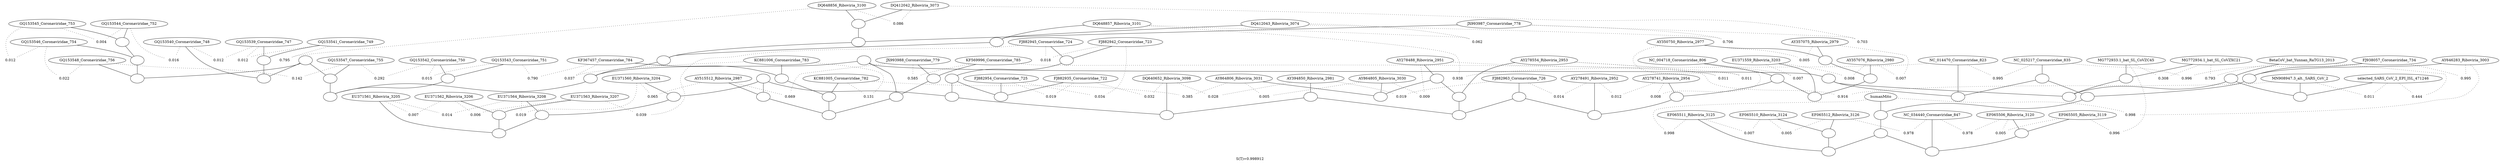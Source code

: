 graph "tree" {
label="S(T)=0.998912";
0 [label="DQ648856_Riboviria_3100"];
1 [label="FJ938057_Coronaviridae_734"];
2 [label="EU371562_Riboviria_3206"];
3 [label="EU371560_Riboviria_3204"];
4 [label="JX993987_Coronaviridae_778"];
5 [label="EU371564_Riboviria_3208"];
6 [label="DQ640652_Riboviria_3098"];
7 [label="EF065506_Riboviria_3120"];
8 [label="FJ882954_Coronaviridae_725"];
9 [label="AY864805_Riboviria_3030"];
10 [label="BetaCoV_bat_Yunnan_RaTG13_2013"];
11 [label="DQ412043_Riboviria_3074"];
12 [label="GQ153540_Coronaviridae_748"];
13 [label="NC_014470_Coronaviridae_823"];
14 [label="AY357076_Riboviria_2980"];
15 [label="KC881005_Coronaviridae_782"];
16 [label="EF065510_Riboviria_3124"];
17 [label="AY278741_Riboviria_2954"];
18 [label="AY278554_Riboviria_2953"];
19 [label="AY864806_Riboviria_3031"];
20 [label="FJ882963_Coronaviridae_726"];
21 [label="GQ153539_Coronaviridae_747"];
22 [label="MG772933.1_bat_SL_CoVZC45"];
23 [label="GQ153545_Coronaviridae_753"];
24 [label="NC_025217_Coronaviridae_835"];
25 [label="selected_SARS_CoV_2_EPI_ISL_471246"];
26 [label="EF065505_Riboviria_3119"];
27 [label="KC881006_Coronaviridae_783"];
28 [label="GQ153543_Coronaviridae_751"];
29 [label="GQ153541_Coronaviridae_749"];
30 [label="AY357075_Riboviria_2979"];
31 [label="EU371563_Riboviria_3207"];
32 [label="AY515512_Riboviria_2987"];
33 [label="AY394850_Riboviria_2981"];
34 [label="KF569996_Coronaviridae_785"];
35 [label="KF367457_Coronaviridae_784"];
36 [label="DQ648857_Riboviria_3101"];
37 [label="GQ153544_Coronaviridae_752"];
38 [label="JX993988_Coronaviridae_779"];
39 [label="AY646283_Riboviria_3003"];
40 [label="FJ882945_Coronaviridae_724"];
41 [label="GQ153548_Coronaviridae_756"];
42 [label="GQ153542_Coronaviridae_750"];
43 [label="EF065511_Riboviria_3125"];
44 [label="MN908947.3_alt._SARS_CoV_2"];
45 [label="DQ412042_Riboviria_3073"];
46 [label="AY278488_Riboviria_2951"];
47 [label="AY278491_Riboviria_2952"];
48 [label="EF065512_Riboviria_3126"];
49 [label="GQ153547_Coronaviridae_755"];
50 [label="MG772934.1_bat_SL_CoVZXC21"];
51 [label="FJ882942_Coronaviridae_723"];
52 [label="GQ153546_Coronaviridae_754"];
53 [label="humanMito"];
54 [label="NC_034440_Coronaviridae_847"];
55 [label="EU371561_Riboviria_3205"];
56 [label="AY350750_Riboviria_2977"];
57 [label="FJ882935_Coronaviridae_722"];
58 [label="EU371559_Riboviria_3203"];
59 [label="NC_004718_Coronaviridae_806"];
60 [label=""];
61 [label=""];
62 [label=""];
63 [label=""];
64 [label=""];
65 [label=""];
66 [label=""];
67 [label=""];
68 [label=""];
69 [label=""];
70 [label=""];
71 [label=""];
72 [label=""];
73 [label=""];
74 [label=""];
75 [label=""];
76 [label=""];
77 [label=""];
78 [label=""];
79 [label=""];
80 [label=""];
81 [label=""];
82 [label=""];
83 [label=""];
84 [label=""];
85 [label=""];
86 [label=""];
87 [label=""];
88 [label=""];
89 [label=""];
90 [label=""];
91 [label=""];
92 [label=""];
93 [label=""];
94 [label=""];
95 [label=""];
96 [label=""];
97 [label=""];
98 [label=""];
99 [label=""];
100 [label=""];
101 [label=""];
102 [label=""];
103 [label=""];
104 [label=""];
105 [label=""];
106 [label=""];
107 [label=""];
108 [label=""];
109 [label=""];
110 [label=""];
111 [label=""];
112 [label=""];
113 [label=""];
114 [label=""];
115 [label=""];
116 [label=""];
117 [label=""];
0 -- 71 [weight="2"];
1 -- 63 [weight="2"];
2 -- 90 [weight="2"];
3 -- 81 [weight="2"];
4 -- 85 [weight="2"];
5 -- 103 [weight="2"];
6 -- 93 [weight="2"];
7 -- 112 [weight="2"];
8 -- 108 [weight="2"];
9 -- 115 [weight="2"];
10 -- 68 [weight="2"];
11 -- 78 [weight="2"];
12 -- 111 [weight="2"];
13 -- 105 [weight="2"];
14 -- 104 [weight="2"];
15 -- 107 [weight="2"];
16 -- 61 [weight="2"];
17 -- 75 [weight="2"];
18 -- 94 [weight="2"];
19 -- 115 [weight="2"];
20 -- 76 [weight="2"];
21 -- 96 [weight="2"];
22 -- 65 [weight="2"];
23 -- 84 [weight="2"];
24 -- 67 [weight="2"];
25 -- 92 [weight="2"];
26 -- 112 [weight="2"];
27 -- 80 [weight="2"];
28 -- 77 [weight="2"];
29 -- 96 [weight="2"];
30 -- 83 [weight="2"];
31 -- 90 [weight="2"];
32 -- 98 [weight="2"];
33 -- 66 [weight="2"];
34 -- 89 [weight="2"];
35 -- 80 [weight="2"];
36 -- 78 [weight="2"];
37 -- 84 [weight="2"];
38 -- 89 [weight="2"];
39 -- 63 [weight="2"];
40 -- 62 [weight="2"];
41 -- 109 [weight="2"];
42 -- 77 [weight="2"];
43 -- 110 [weight="2"];
44 -- 92 [weight="2"];
45 -- 71 [weight="2"];
46 -- 74 [weight="2"];
47 -- 82 [weight="2"];
48 -- 61 [weight="2"];
49 -- 101 [weight="2"];
50 -- 65 [weight="2"];
51 -- 62 [weight="2"];
52 -- 99 [weight="2"];
53 -- 72 [weight="2"];
54 -- 114 [weight="2"];
55 -- 116 [weight="2"];
56 -- 83 [weight="2"];
57 -- 108 [weight="2"];
58 -- 117 [weight="2"];
59 -- 69 [weight="2"];
60 -- 81 [weight="2"];
60 -- 91 [weight="2"];
60 -- 98 [weight="2"];
61 -- 110 [weight="2"];
62 -- 87 [weight="2"];
63 -- 70 [weight="2"];
64 -- 79 [weight="2"];
64 -- 88 [weight="2"];
64 -- 100 [weight="2"];
65 -- 106 [weight="2"];
66 -- 93 [weight="2"];
66 -- 97 [weight="2"];
67 -- 70 [weight="2"];
67 -- 105 [weight="2"];
68 -- 92 [weight="2"];
68 -- 106 [weight="2"];
69 -- 75 [weight="2"];
69 -- 117 [weight="2"];
70 -- 72 [weight="2"];
71 -- 85 [weight="2"];
72 -- 73 [weight="2"];
73 -- 110 [weight="2"];
73 -- 114 [weight="2"];
74 -- 94 [weight="2"];
74 -- 115 [weight="2"];
75 -- 82 [weight="2"];
76 -- 82 [weight="2"];
76 -- 97 [weight="2"];
77 -- 102 [weight="2"];
78 -- 86 [weight="2"];
79 -- 105 [weight="2"];
79 -- 106 [weight="2"];
80 -- 107 [weight="2"];
81 -- 103 [weight="2"];
83 -- 104 [weight="2"];
84 -- 99 [weight="2"];
85 -- 86 [weight="2"];
86 -- 88 [weight="2"];
87 -- 91 [weight="2"];
87 -- 108 [weight="2"];
88 -- 102 [weight="2"];
89 -- 100 [weight="2"];
90 -- 116 [weight="2"];
91 -- 93 [weight="2"];
94 -- 97 [weight="2"];
95 -- 101 [weight="2"];
95 -- 109 [weight="2"];
95 -- 111 [weight="2"];
96 -- 111 [weight="2"];
98 -- 113 [weight="2"];
99 -- 109 [weight="2"];
100 -- 113 [weight="2"];
101 -- 102 [weight="2"];
103 -- 116 [weight="2"];
104 -- 117 [weight="2"];
107 -- 113 [weight="2"];
112 -- 114 [weight="2"];
0 -- 10118 [style="dotted"];
29 -- 10118 [style="dotted"];
10118 [label="0.795",color="white"];
29 -- 10119 [style="dotted"];
21 -- 10119 [style="dotted"];
10119 [label="0.012",color="white"];
21 -- 10120 [style="dotted"];
12 -- 10120 [style="dotted"];
10120 [label="0.012",color="white"];
12 -- 10121 [style="dotted"];
37 -- 10121 [style="dotted"];
10121 [label="0.016",color="white"];
37 -- 10122 [style="dotted"];
23 -- 10122 [style="dotted"];
10122 [label="0.004",color="white"];
23 -- 10123 [style="dotted"];
52 -- 10123 [style="dotted"];
10123 [label="0.012",color="white"];
52 -- 10124 [style="dotted"];
41 -- 10124 [style="dotted"];
10124 [label="0.022",color="white"];
41 -- 10125 [style="dotted"];
49 -- 10125 [style="dotted"];
10125 [label="0.142",color="white"];
49 -- 10126 [style="dotted"];
42 -- 10126 [style="dotted"];
10126 [label="0.292",color="white"];
42 -- 10127 [style="dotted"];
28 -- 10127 [style="dotted"];
10127 [label="0.015",color="white"];
28 -- 10128 [style="dotted"];
35 -- 10128 [style="dotted"];
10128 [label="0.790",color="white"];
35 -- 10129 [style="dotted"];
27 -- 10129 [style="dotted"];
10129 [label="0.037",color="white"];
27 -- 10130 [style="dotted"];
15 -- 10130 [style="dotted"];
10130 [label="0.131",color="white"];
15 -- 10131 [style="dotted"];
19 -- 10131 [style="dotted"];
10131 [label="0.385",color="white"];
19 -- 10132 [style="dotted"];
9 -- 10132 [style="dotted"];
10132 [label="0.005",color="white"];
9 -- 10133 [style="dotted"];
46 -- 10133 [style="dotted"];
10133 [label="0.009",color="white"];
46 -- 10134 [style="dotted"];
18 -- 10134 [style="dotted"];
10134 [label="0.011",color="white"];
18 -- 10135 [style="dotted"];
56 -- 10135 [style="dotted"];
10135 [label="0.011",color="white"];
56 -- 10136 [style="dotted"];
30 -- 10136 [style="dotted"];
10136 [label="0.005",color="white"];
30 -- 10137 [style="dotted"];
14 -- 10137 [style="dotted"];
10137 [label="0.007",color="white"];
14 -- 10138 [style="dotted"];
58 -- 10138 [style="dotted"];
10138 [label="0.008",color="white"];
58 -- 10139 [style="dotted"];
59 -- 10139 [style="dotted"];
10139 [label="0.007",color="white"];
59 -- 10140 [style="dotted"];
17 -- 10140 [style="dotted"];
10140 [label="0.008",color="white"];
17 -- 10141 [style="dotted"];
47 -- 10141 [style="dotted"];
10141 [label="0.012",color="white"];
47 -- 10142 [style="dotted"];
20 -- 10142 [style="dotted"];
10142 [label="0.014",color="white"];
20 -- 10143 [style="dotted"];
33 -- 10143 [style="dotted"];
10143 [label="0.019",color="white"];
33 -- 10144 [style="dotted"];
6 -- 10144 [style="dotted"];
10144 [label="0.028",color="white"];
6 -- 10145 [style="dotted"];
57 -- 10145 [style="dotted"];
10145 [label="0.032",color="white"];
57 -- 10146 [style="dotted"];
8 -- 10146 [style="dotted"];
10146 [label="0.019",color="white"];
8 -- 10147 [style="dotted"];
51 -- 10147 [style="dotted"];
10147 [label="0.034",color="white"];
51 -- 10148 [style="dotted"];
40 -- 10148 [style="dotted"];
10148 [label="0.018",color="white"];
40 -- 10149 [style="dotted"];
31 -- 10149 [style="dotted"];
10149 [label="0.039",color="white"];
31 -- 10150 [style="dotted"];
2 -- 10150 [style="dotted"];
10150 [label="0.006",color="white"];
2 -- 10151 [style="dotted"];
55 -- 10151 [style="dotted"];
10151 [label="0.007",color="white"];
55 -- 10152 [style="dotted"];
5 -- 10152 [style="dotted"];
10152 [label="0.014",color="white"];
5 -- 10153 [style="dotted"];
3 -- 10153 [style="dotted"];
10153 [label="0.019",color="white"];
3 -- 10154 [style="dotted"];
32 -- 10154 [style="dotted"];
10154 [label="0.065",color="white"];
32 -- 10155 [style="dotted"];
38 -- 10155 [style="dotted"];
10155 [label="0.669",color="white"];
38 -- 10156 [style="dotted"];
34 -- 10156 [style="dotted"];
10156 [label="0.585",color="white"];
34 -- 10157 [style="dotted"];
44 -- 10157 [style="dotted"];
10157 [label="0.916",color="white"];
44 -- 10158 [style="dotted"];
25 -- 10158 [style="dotted"];
10158 [label="0.011",color="white"];
25 -- 10159 [style="dotted"];
10 -- 10159 [style="dotted"];
10159 [label="0.444",color="white"];
10 -- 10160 [style="dotted"];
50 -- 10160 [style="dotted"];
10160 [label="0.793",color="white"];
50 -- 10161 [style="dotted"];
22 -- 10161 [style="dotted"];
10161 [label="0.308",color="white"];
22 -- 10162 [style="dotted"];
26 -- 10162 [style="dotted"];
10162 [label="0.996",color="white"];
26 -- 10163 [style="dotted"];
7 -- 10163 [style="dotted"];
10163 [label="0.005",color="white"];
7 -- 10164 [style="dotted"];
54 -- 10164 [style="dotted"];
10164 [label="0.978",color="white"];
54 -- 10165 [style="dotted"];
48 -- 10165 [style="dotted"];
10165 [label="0.978",color="white"];
48 -- 10166 [style="dotted"];
16 -- 10166 [style="dotted"];
10166 [label="0.005",color="white"];
16 -- 10167 [style="dotted"];
43 -- 10167 [style="dotted"];
10167 [label="0.007",color="white"];
43 -- 10168 [style="dotted"];
53 -- 10168 [style="dotted"];
10168 [label="0.998",color="white"];
53 -- 10169 [style="dotted"];
39 -- 10169 [style="dotted"];
10169 [label="0.998",color="white"];
39 -- 10170 [style="dotted"];
1 -- 10170 [style="dotted"];
10170 [label="0.995",color="white"];
1 -- 10171 [style="dotted"];
24 -- 10171 [style="dotted"];
10171 [label="0.996",color="white"];
24 -- 10172 [style="dotted"];
13 -- 10172 [style="dotted"];
10172 [label="0.995",color="white"];
13 -- 10173 [style="dotted"];
36 -- 10173 [style="dotted"];
10173 [label="0.938",color="white"];
36 -- 10174 [style="dotted"];
11 -- 10174 [style="dotted"];
10174 [label="0.062",color="white"];
11 -- 10175 [style="dotted"];
4 -- 10175 [style="dotted"];
10175 [label="0.706",color="white"];
4 -- 10176 [style="dotted"];
45 -- 10176 [style="dotted"];
10176 [label="0.703",color="white"];
45 -- 10177 [style="dotted"];
0 -- 10177 [style="dotted"];
10177 [label="0.086",color="white"];
}
